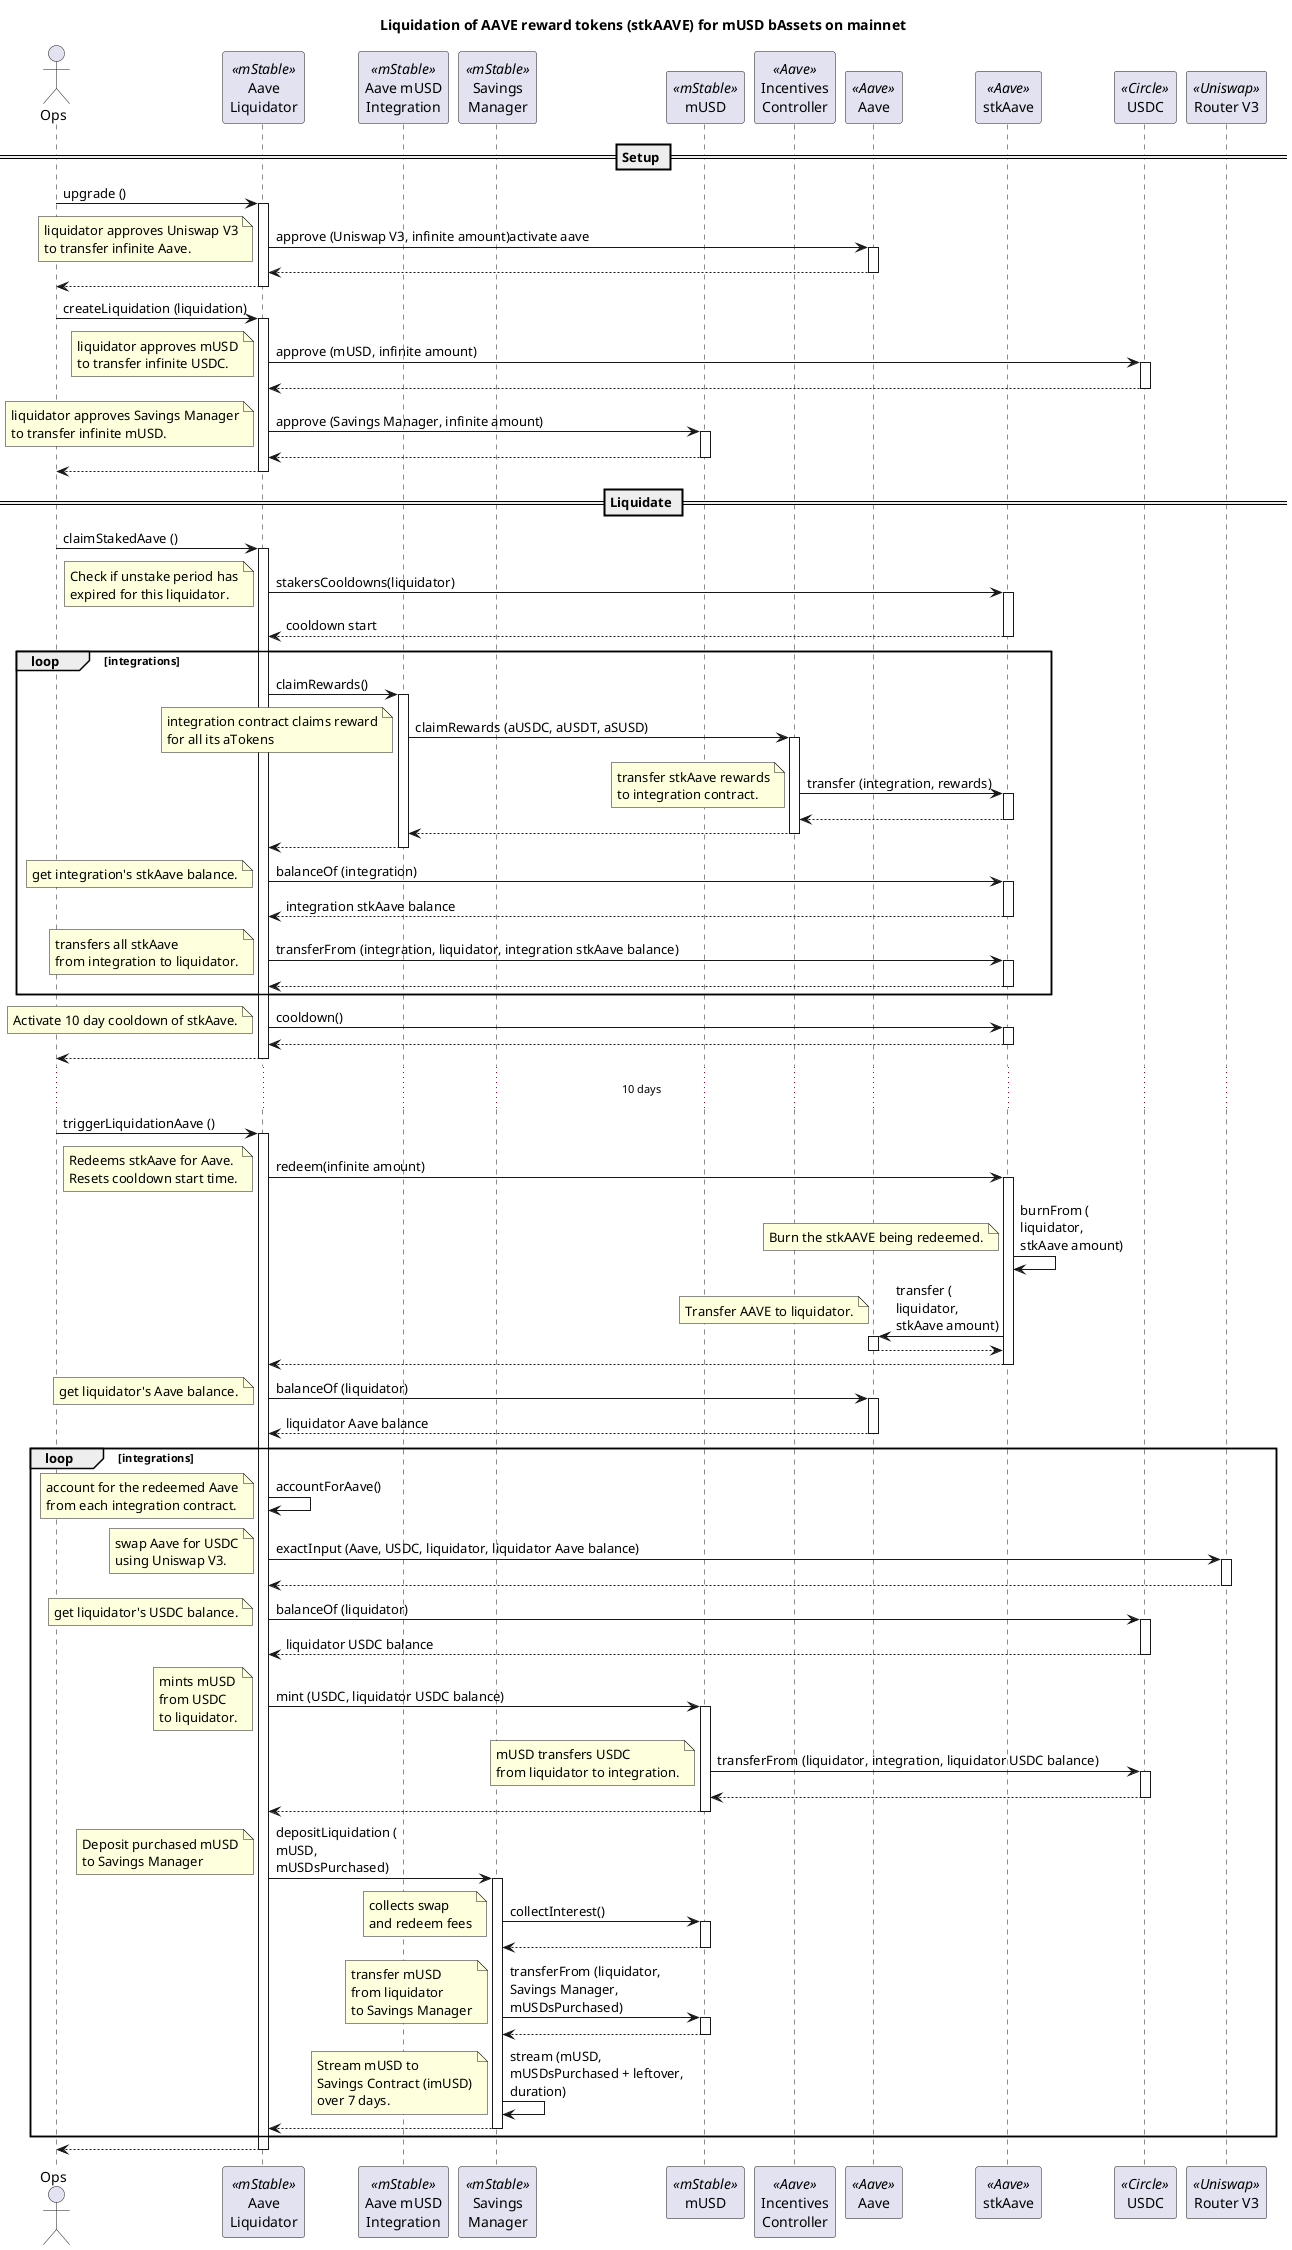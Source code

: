 @startuml

title "Liquidation of AAVE reward tokens (stkAAVE) for mUSD bAssets on mainnet"
 
actor Ops as ops
participant "Aave\nLiquidator" as liq <<mStable>>
participant "Aave mUSD\nIntegration" as int <<mStable>>
participant "Savings\nManager" as sm <<mStable>>
participant "mUSD" as mAsset <<mStable>>
participant "Incentives\nController" as ic <<Aave>>
participant "Aave" as aave <<Aave>>
participant "stkAave" as stkAave <<Aave>>
participant "USDC" as usdc <<Circle>>
participant "Router V3" as uni <<Uniswap>>

== Setup ==

ops -> liq : upgrade ()
activate liq
liq -> aave : approve (Uniswap V3, infinite amount)activate aave
activate aave
note left : liquidator approves Uniswap V3\nto transfer infinite Aave.
return
return

ops -> liq : createLiquidation (liquidation)
activate liq
liq -> usdc : approve (mUSD, infinite amount)
activate usdc
note left : liquidator approves mUSD\nto transfer infinite USDC.
return
liq -> mAsset : approve (Savings Manager, infinite amount)
activate mAsset
note left : liquidator approves Savings Manager\nto transfer infinite mUSD.
return
return

== Liquidate ==

ops -> liq : claimStakedAave ()
activate liq
liq -> stkAave : stakersCooldowns(liquidator)
note left : Check if unstake period has\nexpired for this liquidator.
activate stkAave
return cooldown start
loop integrations
liq -> int : claimRewards()
activate int
int -> ic : claimRewards (aUSDC, aUSDT, aSUSD)
note left : integration contract claims reward\nfor all its aTokens
activate ic
ic -> stkAave : transfer (integration, rewards)
note left : transfer stkAave rewards\nto integration contract.
activate stkAave
return
return
return
liq -> stkAave : balanceOf (integration)
activate stkAave
note left : get integration's stkAave balance.
return integration stkAave balance
liq -> stkAave : transferFrom (integration, liquidator, integration stkAave balance)
note left : transfers all stkAave\nfrom integration to liquidator.
activate stkAave
return
end
liq -> stkAave : cooldown()
note left : Activate 10 day cooldown of stkAave.
activate stkAave
return
return

...10 days...

ops -> liq : triggerLiquidationAave ()
activate liq
liq -> stkAave : redeem(infinite amount)
activate stkAave
note left : Redeems stkAave for Aave.\nResets cooldown start time.
stkAave -> stkAave : burnFrom (\nliquidator,\nstkAave amount)
note left : Burn the stkAAVE being redeemed.
stkAave -> aave : transfer (\nliquidator,\nstkAave amount)
note left : Transfer AAVE to liquidator.
activate aave
return
return

liq -> aave : balanceOf (liquidator)
activate aave
note left : get liquidator's Aave balance.
return liquidator Aave balance

loop integrations
liq -> liq : accountForAave()
note left : account for the redeemed Aave\nfrom each integration contract.

liq -> uni : exactInput (Aave, USDC, liquidator, liquidator Aave balance)
activate uni
note left : swap Aave for USDC\nusing Uniswap V3.
return

liq -> usdc : balanceOf (liquidator)
activate usdc
note left: get liquidator's USDC balance.
return liquidator USDC balance

liq -> mAsset : mint (USDC, liquidator USDC balance)
activate mAsset
note left : mints mUSD\nfrom USDC\nto liquidator.
mAsset -> usdc : transferFrom (liquidator, integration, liquidator USDC balance)
activate usdc
note left : mUSD transfers USDC\nfrom liquidator to integration.
return
return

liq -> sm : depositLiquidation (\nmUSD,\nmUSDsPurchased)
activate sm
note left : Deposit purchased mUSD\nto Savings Manager
sm -> mAsset : collectInterest()
activate mAsset
note left : collects swap\nand redeem fees
return
sm -> mAsset : transferFrom (liquidator,\nSavings Manager,\nmUSDsPurchased)
activate mAsset
note left : transfer mUSD\nfrom liquidator\nto Savings Manager
return
sm -> sm : stream (mUSD,\nmUSDsPurchased + leftover,\nduration)
note left : Stream mUSD to\nSavings Contract (imUSD)\nover 7 days.
return
end
return

@enduml
